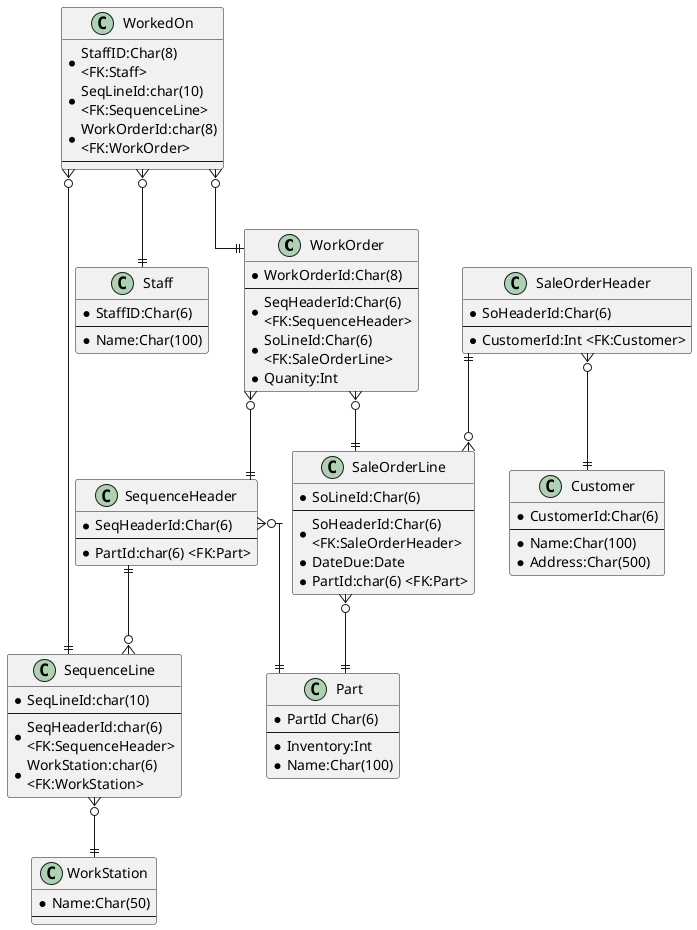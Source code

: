 @startuml unitedAPI
skinparam linetype polyline
skinparam linetype ortho

class WorkOrder
{
    * WorkOrderId:Char(8)
    --
    * SeqHeaderId:Char(6)\n<FK:SequenceHeader>
    * SoLineId:Char(6)\n<FK:SaleOrderLine>
    * Quanity:Int
}

class SaleOrderHeader
{
    * SoHeaderId:Char(6)
    --
    * CustomerId:Int <FK:Customer>
}

class SaleOrderLine
{
    * SoLineId:Char(6)
    --
    * SoHeaderId:Char(6)\n<FK:SaleOrderHeader>
    * DateDue:Date
    * PartId:char(6) <FK:Part>
}

class SequenceHeader
{
    * SeqHeaderId:Char(6)
    --
    * PartId:char(6) <FK:Part>
}

class SequenceLine
{
    * SeqLineId:char(10)
    --
    * SeqHeaderId:char(6)\n<FK:SequenceHeader>
    * WorkStation:char(6)\n<FK:WorkStation>
}

class Part
{
    * PartId Char(6)
    --
    * Inventory:Int
    * Name:Char(100)
}

class Customer
{
    * CustomerId:Char(6)
    --
    * Name:Char(100)
    * Address:Char(500)
}

class Staff
{
    * StaffID:Char(6)
    --
    * Name:Char(100)
}

class WorkedOn
{
    * StaffID:Char(8)\n<FK:Staff>
    * SeqLineId:char(10)\n<FK:SequenceLine>
    * WorkOrderId:char(8)\n<FK:WorkOrder>
    --
}

class WorkStation
{
    * Name:Char(50)
    --
}

SaleOrderHeader ||--o{ SaleOrderLine
SequenceHeader ||--o{ SequenceLine
WorkOrder }o--|| SequenceHeader
SequenceHeader }o--|| Part
SequenceLine }o--|| WorkStation
SaleOrderHeader }o--|| Customer
WorkOrder }o--|| SaleOrderLine
SaleOrderLine }o--|| Part
WorkedOn }o--|| SequenceLine
WorkedOn }o--|| WorkOrder
WorkedOn }o--|| Staff

@enduml
